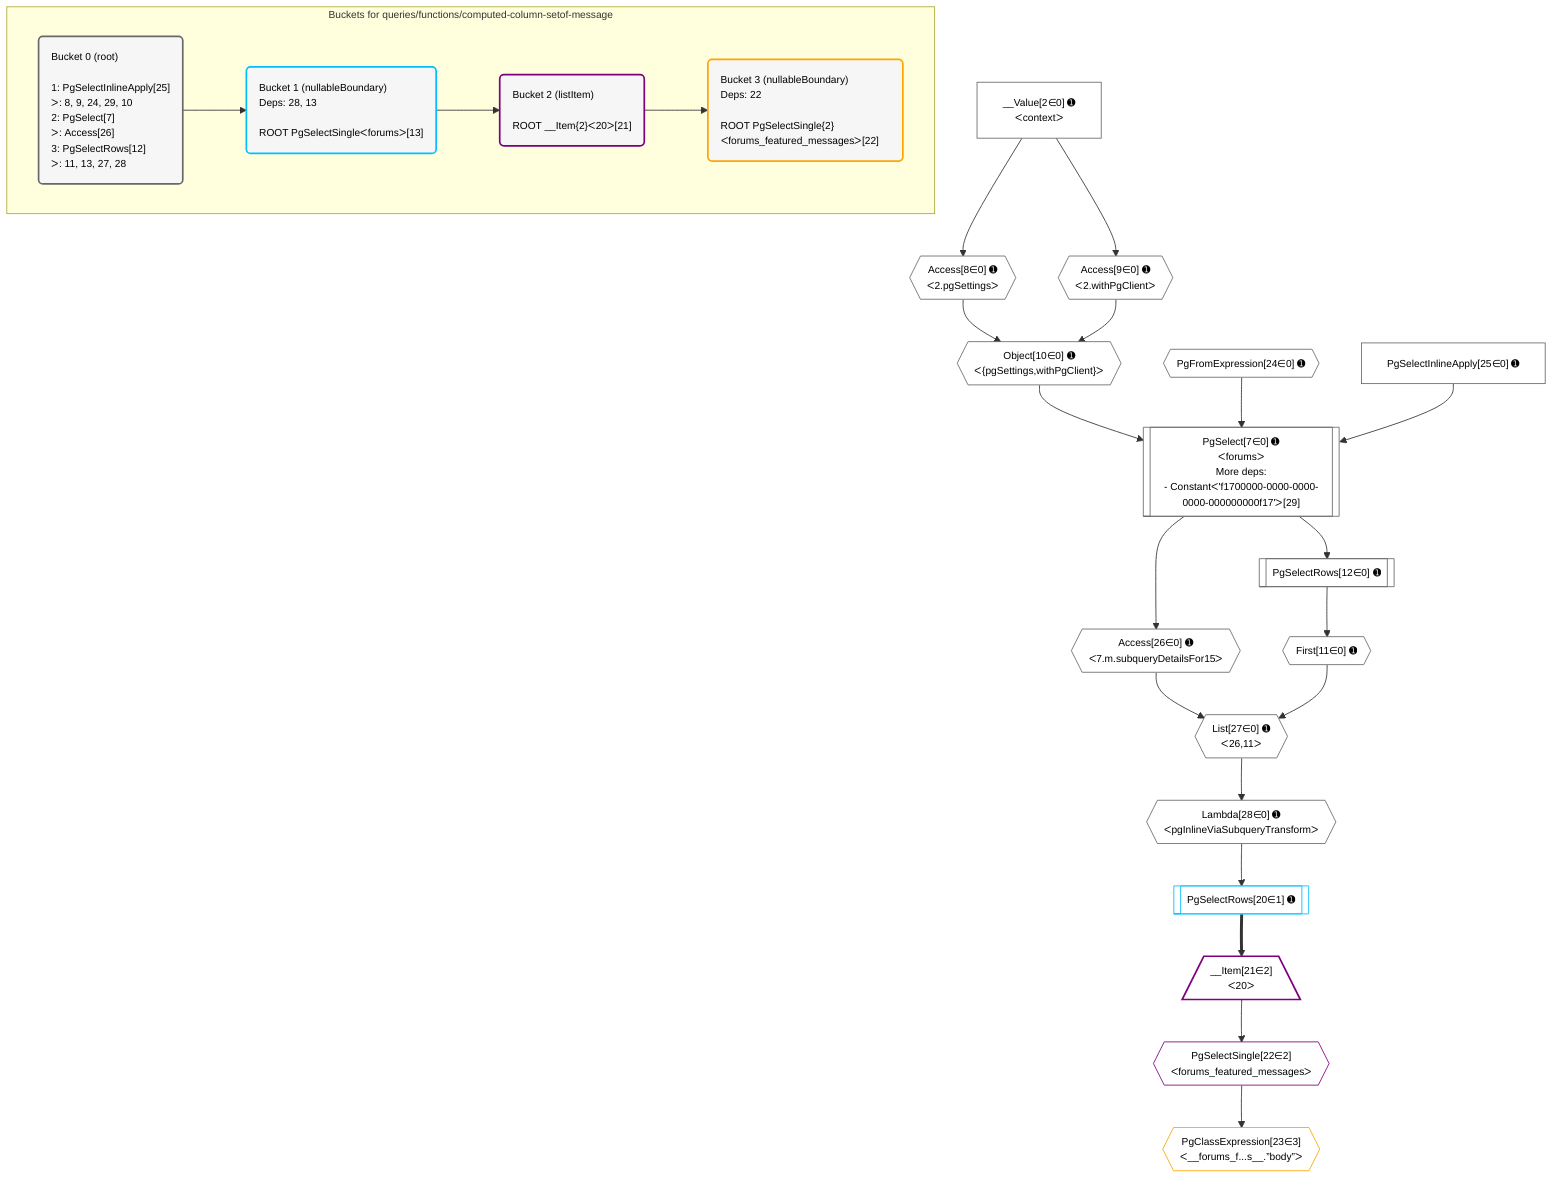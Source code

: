 %%{init: {'themeVariables': { 'fontSize': '12px'}}}%%
graph TD
    classDef path fill:#eee,stroke:#000,color:#000
    classDef plan fill:#fff,stroke-width:1px,color:#000
    classDef itemplan fill:#fff,stroke-width:2px,color:#000
    classDef unbatchedplan fill:#dff,stroke-width:1px,color:#000
    classDef sideeffectplan fill:#fcc,stroke-width:2px,color:#000
    classDef bucket fill:#f6f6f6,color:#000,stroke-width:2px,text-align:left

    subgraph "Buckets for queries/functions/computed-column-setof-message"
    Bucket0("Bucket 0 (root)<br /><br />1: PgSelectInlineApply[25]<br />ᐳ: 8, 9, 24, 29, 10<br />2: PgSelect[7]<br />ᐳ: Access[26]<br />3: PgSelectRows[12]<br />ᐳ: 11, 13, 27, 28"):::bucket
    Bucket1("Bucket 1 (nullableBoundary)<br />Deps: 28, 13<br /><br />ROOT PgSelectSingleᐸforumsᐳ[13]"):::bucket
    Bucket2("Bucket 2 (listItem)<br /><br />ROOT __Item{2}ᐸ20ᐳ[21]"):::bucket
    Bucket3("Bucket 3 (nullableBoundary)<br />Deps: 22<br /><br />ROOT PgSelectSingle{2}ᐸforums_featured_messagesᐳ[22]"):::bucket
    end
    Bucket0 --> Bucket1
    Bucket1 --> Bucket2
    Bucket2 --> Bucket3

    %% plan dependencies
    PgSelect7[["PgSelect[7∈0] ➊<br />ᐸforumsᐳ<br />More deps:<br />- Constantᐸ'f1700000-0000-0000-0000-000000000f17'ᐳ[29]"]]:::plan
    Object10{{"Object[10∈0] ➊<br />ᐸ{pgSettings,withPgClient}ᐳ"}}:::plan
    PgFromExpression24{{"PgFromExpression[24∈0] ➊"}}:::plan
    PgSelectInlineApply25["PgSelectInlineApply[25∈0] ➊"]:::plan
    Object10 & PgFromExpression24 & PgSelectInlineApply25 --> PgSelect7
    Access8{{"Access[8∈0] ➊<br />ᐸ2.pgSettingsᐳ"}}:::plan
    Access9{{"Access[9∈0] ➊<br />ᐸ2.withPgClientᐳ"}}:::plan
    Access8 & Access9 --> Object10
    List27{{"List[27∈0] ➊<br />ᐸ26,11ᐳ"}}:::plan
    Access26{{"Access[26∈0] ➊<br />ᐸ7.m.subqueryDetailsFor15ᐳ"}}:::plan
    First11{{"First[11∈0] ➊"}}:::plan
    Access26 & First11 --> List27
    __Value2["__Value[2∈0] ➊<br />ᐸcontextᐳ"]:::plan
    __Value2 --> Access8
    __Value2 --> Access9
    PgSelectRows12[["PgSelectRows[12∈0] ➊"]]:::plan
    PgSelectRows12 --> First11
    PgSelect7 --> PgSelectRows12
    PgSelect7 --> Access26
    Lambda28{{"Lambda[28∈0] ➊<br />ᐸpgInlineViaSubqueryTransformᐳ"}}:::plan
    List27 --> Lambda28
    PgSelectRows20[["PgSelectRows[20∈1] ➊"]]:::plan
    Lambda28 --> PgSelectRows20
    __Item21[/"__Item[21∈2]<br />ᐸ20ᐳ"\]:::itemplan
    PgSelectRows20 ==> __Item21
    PgSelectSingle22{{"PgSelectSingle[22∈2]<br />ᐸforums_featured_messagesᐳ"}}:::plan
    __Item21 --> PgSelectSingle22
    PgClassExpression23{{"PgClassExpression[23∈3]<br />ᐸ__forums_f...s__.”body”ᐳ"}}:::plan
    PgSelectSingle22 --> PgClassExpression23

    %% define steps
    classDef bucket0 stroke:#696969
    class Bucket0,__Value2,PgSelect7,Access8,Access9,Object10,First11,PgSelectRows12,PgFromExpression24,PgSelectInlineApply25,Access26,List27,Lambda28 bucket0
    classDef bucket1 stroke:#00bfff
    class Bucket1,PgSelectRows20 bucket1
    classDef bucket2 stroke:#7f007f
    class Bucket2,__Item21,PgSelectSingle22 bucket2
    classDef bucket3 stroke:#ffa500
    class Bucket3,PgClassExpression23 bucket3